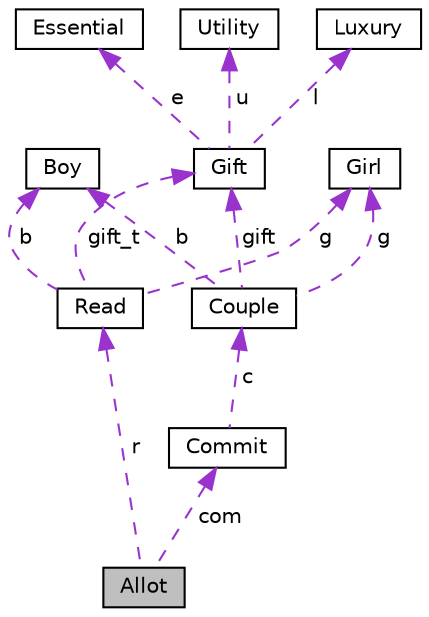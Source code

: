 digraph "Allot"
{
  edge [fontname="Helvetica",fontsize="10",labelfontname="Helvetica",labelfontsize="10"];
  node [fontname="Helvetica",fontsize="10",shape=record];
  Node1 [label="Allot",height=0.2,width=0.4,color="black", fillcolor="grey75", style="filled", fontcolor="black"];
  Node2 -> Node1 [dir="back",color="darkorchid3",fontsize="10",style="dashed",label=" com" ,fontname="Helvetica"];
  Node2 [label="Commit",height=0.2,width=0.4,color="black", fillcolor="white", style="filled",URL="$classCommit.html",tooltip="COMMIT CLASS. "];
  Node3 -> Node2 [dir="back",color="darkorchid3",fontsize="10",style="dashed",label=" c" ,fontname="Helvetica"];
  Node3 [label="Couple",height=0.2,width=0.4,color="black", fillcolor="white", style="filled",URL="$classCouple.html",tooltip="COUPLE CLASS. "];
  Node4 -> Node3 [dir="back",color="darkorchid3",fontsize="10",style="dashed",label=" b" ,fontname="Helvetica"];
  Node4 [label="Boy",height=0.2,width=0.4,color="black", fillcolor="white", style="filled",URL="$classBoy.html",tooltip="BOY CLASS. "];
  Node5 -> Node3 [dir="back",color="darkorchid3",fontsize="10",style="dashed",label=" g" ,fontname="Helvetica"];
  Node5 [label="Girl",height=0.2,width=0.4,color="black", fillcolor="white", style="filled",URL="$classGirl.html",tooltip="GIRL CLASS. "];
  Node6 -> Node3 [dir="back",color="darkorchid3",fontsize="10",style="dashed",label=" gift" ,fontname="Helvetica"];
  Node6 [label="Gift",height=0.2,width=0.4,color="black", fillcolor="white", style="filled",URL="$classGift.html",tooltip="GIFT CLASS. "];
  Node7 -> Node6 [dir="back",color="darkorchid3",fontsize="10",style="dashed",label=" e" ,fontname="Helvetica"];
  Node7 [label="Essential",height=0.2,width=0.4,color="black", fillcolor="white", style="filled",URL="$classEssential.html",tooltip="ESSENTIAL GIFT CLASS. "];
  Node8 -> Node6 [dir="back",color="darkorchid3",fontsize="10",style="dashed",label=" u" ,fontname="Helvetica"];
  Node8 [label="Utility",height=0.2,width=0.4,color="black", fillcolor="white", style="filled",URL="$classUtility.html",tooltip="UTILITY GIFT CLASS. "];
  Node9 -> Node6 [dir="back",color="darkorchid3",fontsize="10",style="dashed",label=" l" ,fontname="Helvetica"];
  Node9 [label="Luxury",height=0.2,width=0.4,color="black", fillcolor="white", style="filled",URL="$classLuxury.html",tooltip="LUXURY GIFT CLASS. "];
  Node10 -> Node1 [dir="back",color="darkorchid3",fontsize="10",style="dashed",label=" r" ,fontname="Helvetica"];
  Node10 [label="Read",height=0.2,width=0.4,color="black", fillcolor="white", style="filled",URL="$classRead.html",tooltip="READ CLASS. "];
  Node4 -> Node10 [dir="back",color="darkorchid3",fontsize="10",style="dashed",label=" b" ,fontname="Helvetica"];
  Node5 -> Node10 [dir="back",color="darkorchid3",fontsize="10",style="dashed",label=" g" ,fontname="Helvetica"];
  Node6 -> Node10 [dir="back",color="darkorchid3",fontsize="10",style="dashed",label=" gift_t" ,fontname="Helvetica"];
}
